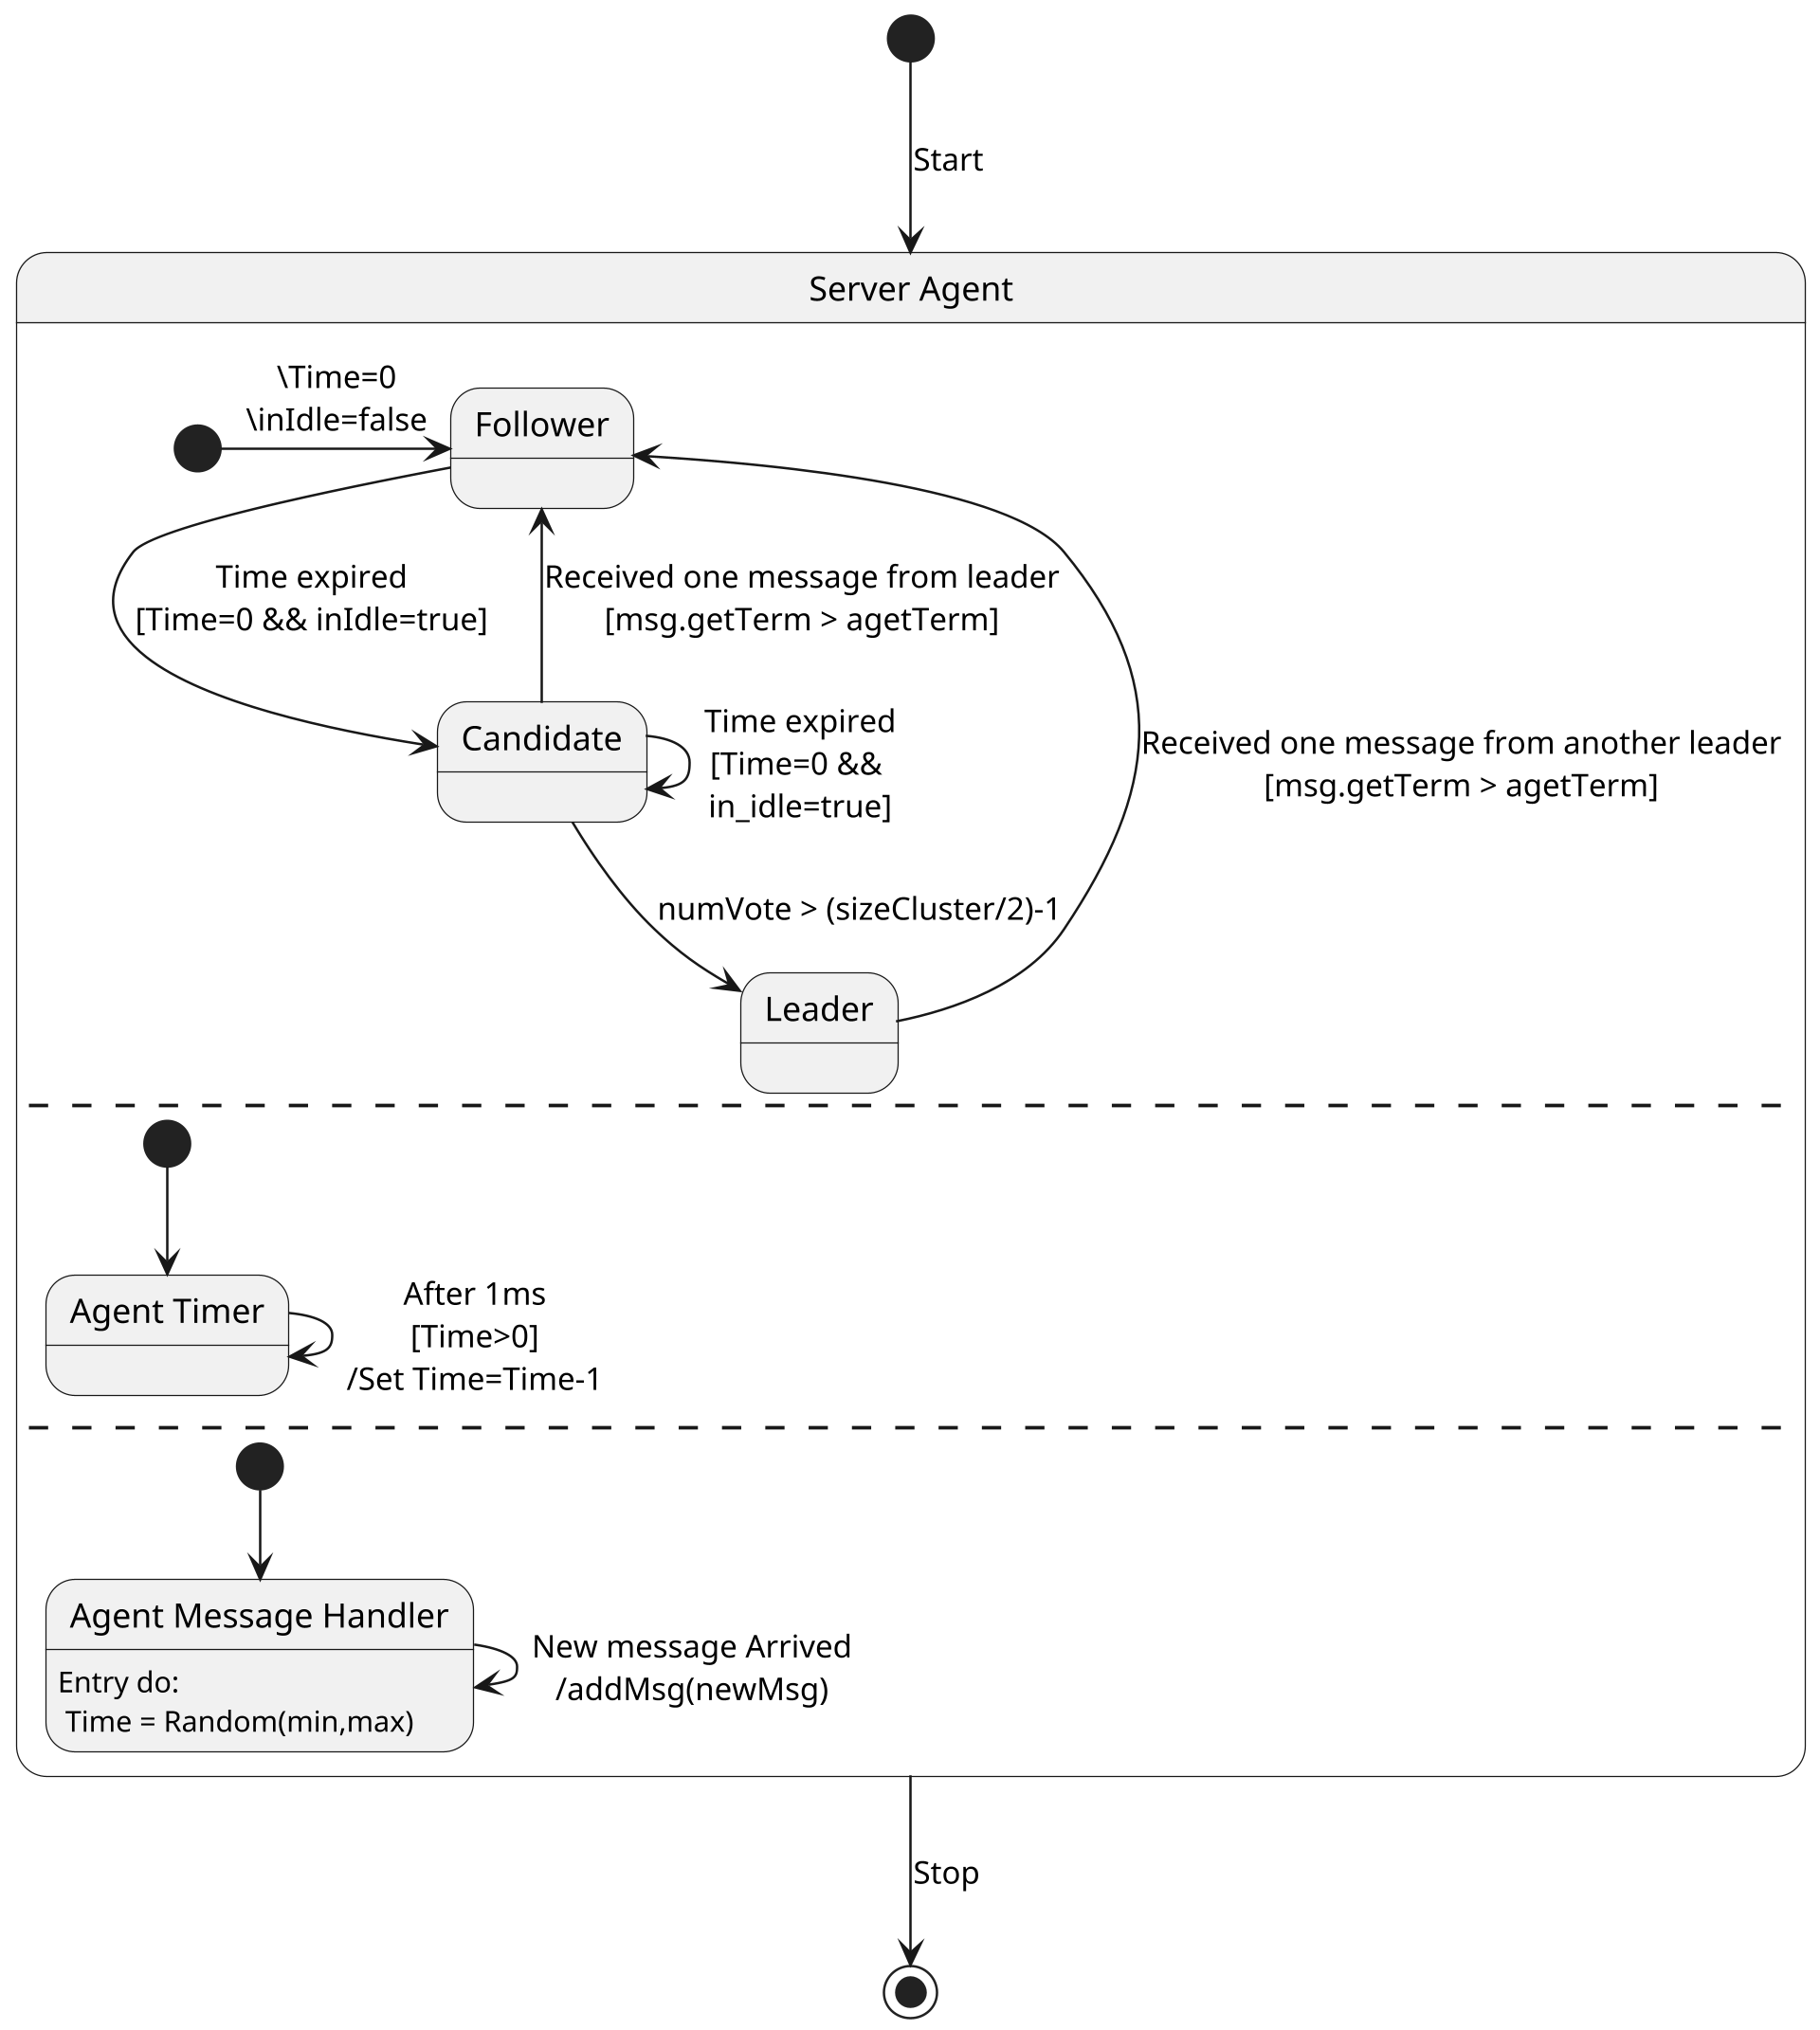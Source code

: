 @startuml

scale 1080 height
scale 1920 width
!define NL5 \n\n\n\n\n
!define TAB5 \t\t\t\t\t

[*] --> Agent :Start
Agent --> [*] :Stop

state "Server Agent" as Agent {
[*] -r-> Follower : \Time=0\n\inIdle=false

state "Follower" as Follower 
  Follower --> Candidate : Time expired\n[Time=0 && inIdle=true]




state "Candidate" as Candidate 
  Candidate --> Follower : Received one message from leader\n[msg.getTerm > agetTerm]
  Candidate --> Candidate : Time expired\n[Time=0 && \nin_idle=true]
  Candidate --> Leader : numVote > (sizeCluster/2)-1 



  state "Leader" as Leader 
    Leader --> Follower : Received one message from another leader\n[msg.getTerm > agetTerm]
  --
  [*] --> AgentTimer
  state "Agent Timer" as AgentTimer{
    AgentTimer --> AgentTimer:After 1ms\n[Time>0]\n/Set Time=Time-1
  }
  --
  [*] --> AgentMessageHandler
  state "Agent Message Handler" as AgentMessageHandler{
    AgentMessageHandler : Entry do:\n Time = Random(min,max)
    AgentMessageHandler --> AgentMessageHandler: New message Arrived\n/addMsg(newMsg) 
  }

}
@enduml